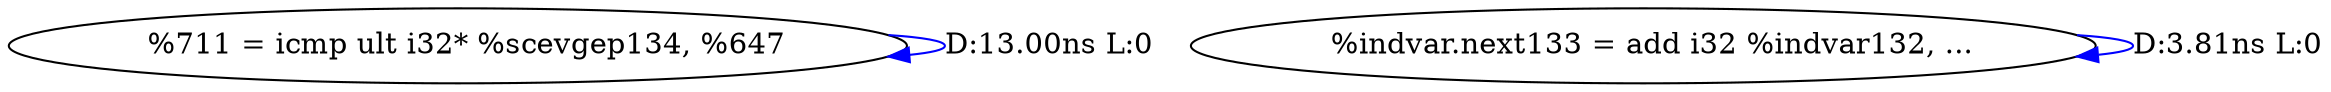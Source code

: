 digraph {
Node0x418be60[label="  %711 = icmp ult i32* %scevgep134, %647"];
Node0x418be60 -> Node0x418be60[label="D:13.00ns L:0",color=blue];
Node0x418bfa0[label="  %indvar.next133 = add i32 %indvar132, ..."];
Node0x418bfa0 -> Node0x418bfa0[label="D:3.81ns L:0",color=blue];
}

